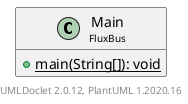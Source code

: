 @startuml
    set namespaceSeparator none
    hide empty fields
    hide empty methods

    class "<size:14>Main\n<size:10>FluxBus" as FluxBus.Main [[Main.html]] {
        {static} +main(String[]): void
    }

    center footer UMLDoclet 2.0.12, PlantUML 1.2020.16
@enduml
